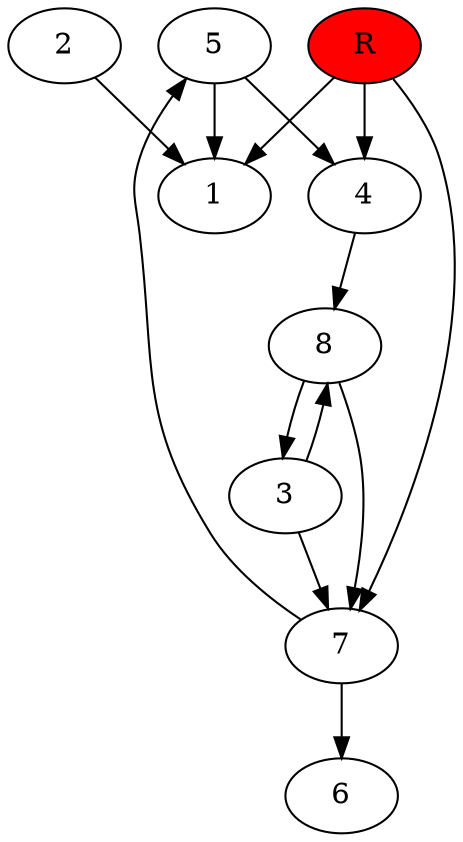 digraph prb20806 {
	1
	2
	3
	4
	5
	6
	7
	8
	R [fillcolor="#ff0000" style=filled]
	2 -> 1
	3 -> 7
	3 -> 8
	4 -> 8
	5 -> 1
	5 -> 4
	7 -> 5
	7 -> 6
	8 -> 3
	8 -> 7
	R -> 1
	R -> 4
	R -> 7
}
